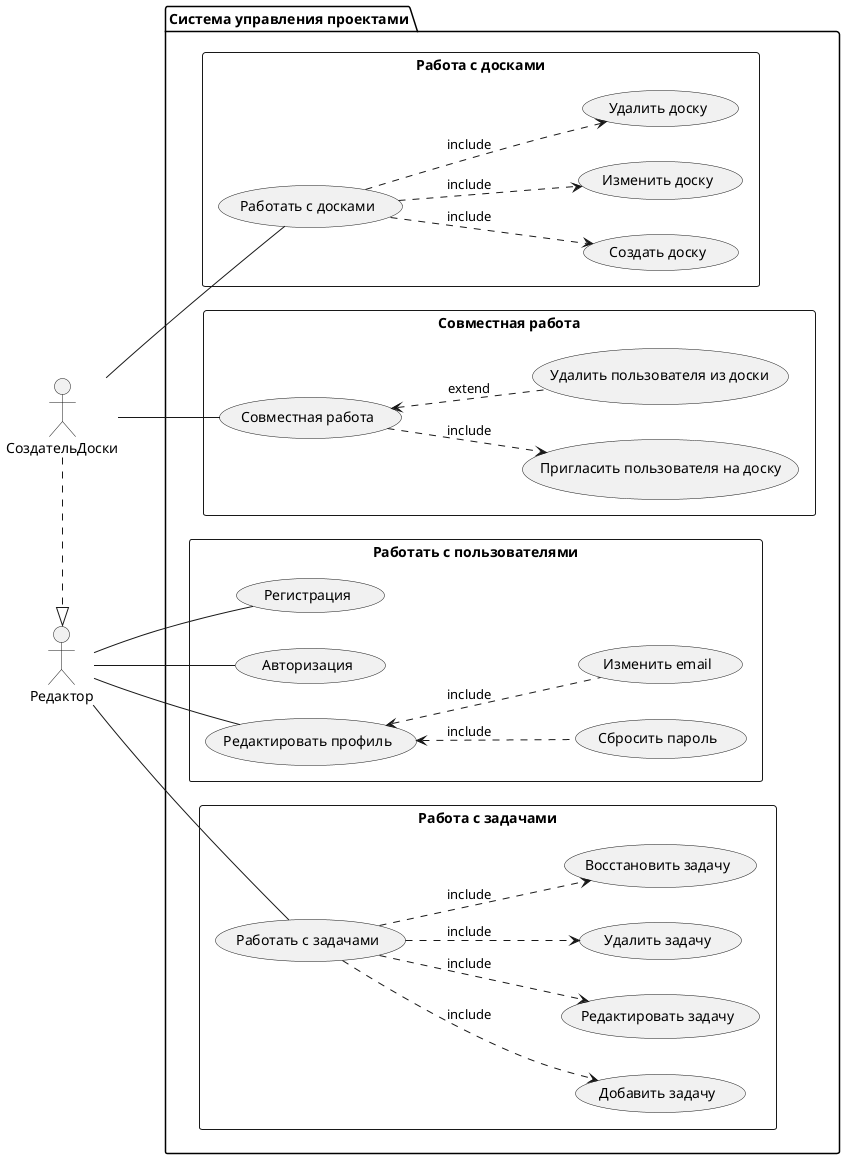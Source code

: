 @startuml usecaseDiagram
left to right direction

actor Редактор as Editor
actor СоздательДоски as Creator
package "Система управления проектами" {
    rectangle "Работать с пользователями" {
        usecase "Регистрация" as RegUC
        usecase "Авторизация" as AuthUC

        usecase "Редактировать профиль" as UserUC
            usecase "Сбросить пароль" as PassUC
            usecase "Изменить еmail" as EmailUC
    }

    rectangle "Работа с досками" {
        usecase "Работать с досками" as BoardUC
            usecase "Создать доску" as BoardCreateUC
            usecase "Изменить доску" as BoardEditUC
            usecase "Удалить доску" as BoardDeleteUC
    }

    rectangle "Работа с задачами" {
        usecase "Работать с задачами" as TaskUC
            usecase "Добавить задачу" as TaskCreateUC
            usecase "Редактировать задачу" as TaskEditUC
            usecase "Удалить задачу" as TaskDeletetUC
            usecase "Восстановить задачу" as TaskRestoreUC
    }

    rectangle "Совместная работа" {
        usecase "Совместная работа" as СollaborationUC
            usecase "Пригласить пользователя на доску" as InviteUC
            usecase "Удалить пользователя из доски" as RemoveUC
    }


Creator .|> Editor

Editor -- RegUC
Editor -- AuthUC
Editor -- UserUC
    UserUC <.. PassUC: "include"
    UserUC <.. EmailUC: "include"

Editor -- TaskUC
    TaskUC ..> TaskCreateUC: "include"
    TaskUC ..> TaskEditUC: "include"
    TaskUC ..> TaskDeletetUC: "include"
    TaskUC ..>TaskRestoreUC: "include"

Creator -- СollaborationUC
    СollaborationUC ..> InviteUC: "include"
    СollaborationUC <.. RemoveUC: "extend"

Creator -- BoardUC
    BoardUC ..> BoardCreateUC: "include"
    BoardUC ..> BoardEditUC: "include"
    BoardUC ..> BoardDeleteUC: "include"
}
@enduml
